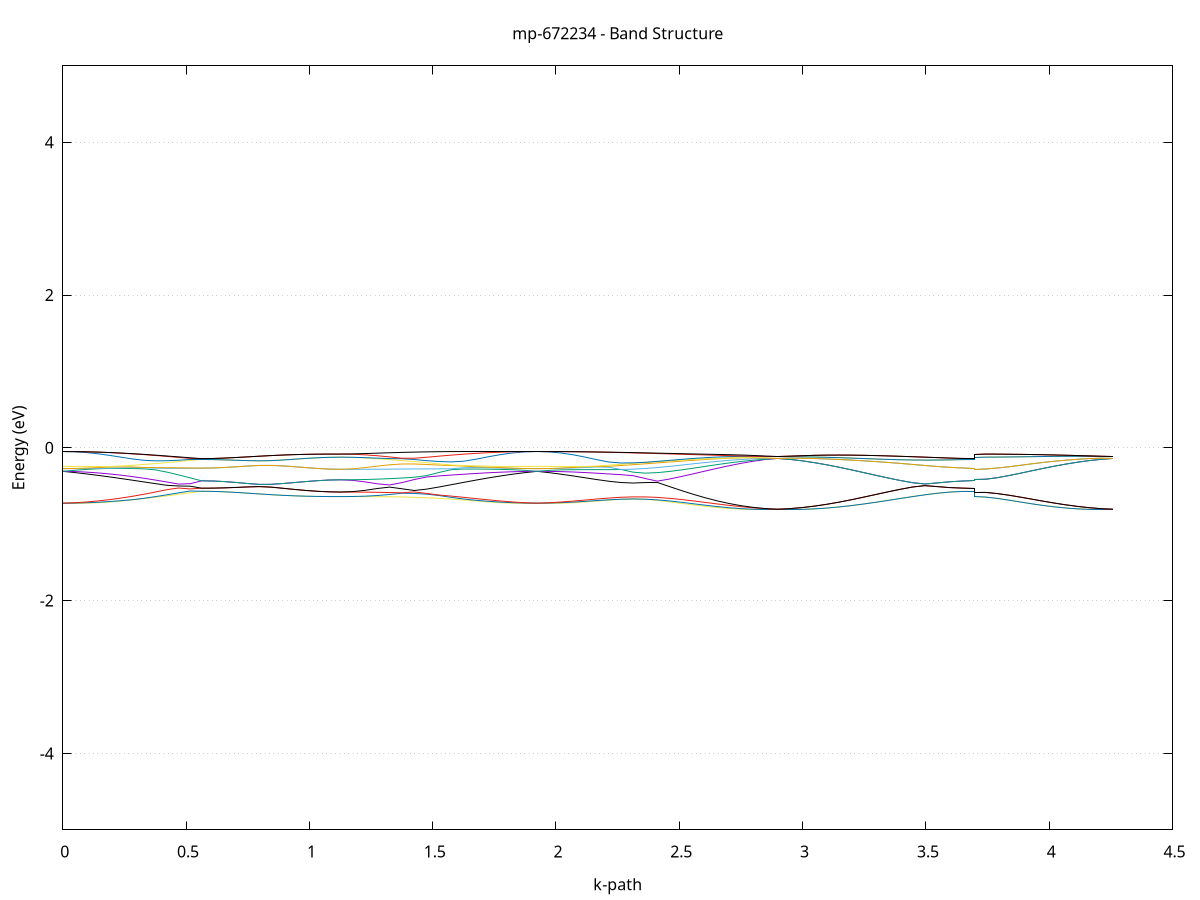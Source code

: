 set title 'mp-672234 - Band Structure'
set xlabel 'k-path'
set ylabel 'Energy (eV)'
set grid y
set yrange [-5:5]
set terminal png size 800,600
set output 'mp-672234_bands_gnuplot.png'
plot '-' using 1:2 with lines notitle, '-' using 1:2 with lines notitle, '-' using 1:2 with lines notitle, '-' using 1:2 with lines notitle, '-' using 1:2 with lines notitle, '-' using 1:2 with lines notitle, '-' using 1:2 with lines notitle, '-' using 1:2 with lines notitle, '-' using 1:2 with lines notitle, '-' using 1:2 with lines notitle, '-' using 1:2 with lines notitle, '-' using 1:2 with lines notitle, '-' using 1:2 with lines notitle, '-' using 1:2 with lines notitle, '-' using 1:2 with lines notitle, '-' using 1:2 with lines notitle, '-' using 1:2 with lines notitle, '-' using 1:2 with lines notitle, '-' using 1:2 with lines notitle, '-' using 1:2 with lines notitle, '-' using 1:2 with lines notitle, '-' using 1:2 with lines notitle, '-' using 1:2 with lines notitle, '-' using 1:2 with lines notitle, '-' using 1:2 with lines notitle, '-' using 1:2 with lines notitle, '-' using 1:2 with lines notitle, '-' using 1:2 with lines notitle
0.000000 -12.082900
0.046937 -12.082100
0.093874 -12.079800
0.140810 -12.075900
0.187747 -12.070600
0.234684 -12.064000
0.281621 -12.056100
0.328558 -12.047100
0.375495 -12.037000
0.422431 -12.026200
0.469368 -12.014800
0.516305 -12.002900
0.563242 -11.990800
0.563242 -11.990800
0.610179 -11.990400
0.657115 -11.989200
0.704052 -11.987300
0.750989 -11.984700
0.797926 -11.981500
0.844863 -11.977800
0.891800 -11.973800
0.938736 -11.969600
0.985673 -11.965600
1.032610 -11.962200
1.079547 -11.959800
1.126484 -11.959000
1.126484 -11.959000
1.176268 -11.961400
1.226052 -11.967900
1.275836 -11.976900
1.325620 -11.987400
1.375404 -11.998600
1.425188 -12.010200
1.474972 -12.021800
1.524756 -12.033000
1.574540 -12.043600
1.624324 -12.053300
1.674108 -12.061900
1.723892 -12.069200
1.773676 -12.075100
1.823460 -12.079400
1.873244 -12.082000
1.923028 -12.082900
1.923028 -12.082900
1.971806 -12.082100
2.020584 -12.079500
2.069362 -12.075400
2.118140 -12.069800
2.166919 -12.062700
2.215697 -12.054500
2.264475 -12.045200
2.313253 -12.035100
2.362031 -12.024400
2.410809 -12.013400
2.459588 -12.002300
2.508366 -11.991300
2.557144 -11.980900
2.605922 -11.971000
2.654700 -11.962100
2.703479 -11.954200
2.752257 -11.947400
2.801035 -11.941800
2.849813 -11.937200
2.898591 -11.933500
2.898591 -11.933500
2.948375 -11.936900
2.998159 -11.940500
3.047943 -11.944400
3.097727 -11.948500
3.147511 -11.952900
3.197295 -11.957500
3.247079 -11.962300
3.296863 -11.967200
3.346647 -11.971900
3.396431 -11.976400
3.446215 -11.980400
3.495999 -11.984000
3.545783 -11.986800
3.595567 -11.989000
3.645351 -11.990300
3.695135 -11.990800
3.695135 -11.959000
3.742072 -11.958700
3.789009 -11.958000
3.835946 -11.956900
3.882883 -11.955400
3.929819 -11.953500
3.976756 -11.951200
4.023693 -11.948700
4.070630 -11.945900
4.117567 -11.943000
4.164504 -11.939900
4.211440 -11.936700
4.258377 -11.933500
e
0.000000 -11.886200
0.046937 -11.889900
0.093874 -11.894500
0.140810 -11.900200
0.187747 -11.906900
0.234684 -11.914600
0.281621 -11.923400
0.328558 -11.933100
0.375495 -11.943600
0.422431 -11.954800
0.469368 -11.966500
0.516305 -11.978600
0.563242 -11.990800
0.563242 -11.990800
0.610179 -11.990400
0.657115 -11.989200
0.704052 -11.987300
0.750989 -11.984700
0.797926 -11.981500
0.844863 -11.977800
0.891800 -11.973800
0.938736 -11.969600
0.985673 -11.965600
1.032610 -11.962200
1.079547 -11.959800
1.126484 -11.959000
1.126484 -11.959000
1.176268 -11.958400
1.226052 -11.956800
1.275836 -11.954200
1.325620 -11.950700
1.375404 -11.946400
1.425188 -11.941300
1.474972 -11.935700
1.524756 -11.929700
1.574540 -11.923500
1.624324 -11.917200
1.674108 -11.911000
1.723892 -11.905000
1.773676 -11.899500
1.823460 -11.894400
1.873244 -11.890000
1.923028 -11.886200
1.923028 -11.886200
1.971806 -11.889900
2.020584 -11.894000
2.069362 -11.898600
2.118140 -11.903400
2.166919 -11.908300
2.215697 -11.913300
2.264475 -11.918200
2.313253 -11.922900
2.362031 -11.927300
2.410809 -11.931300
2.459588 -11.934700
2.508366 -11.937400
2.557144 -11.939600
2.605922 -11.941000
2.654700 -11.941600
2.703479 -11.941400
2.752257 -11.940600
2.801035 -11.938900
2.849813 -11.936500
2.898591 -11.933500
2.898591 -11.933500
2.948375 -11.936900
2.998159 -11.940500
3.047943 -11.944400
3.097727 -11.948500
3.147511 -11.952900
3.197295 -11.957500
3.247079 -11.962300
3.296863 -11.967200
3.346647 -11.971900
3.396431 -11.976400
3.446215 -11.980400
3.495999 -11.984000
3.545783 -11.986800
3.595567 -11.989000
3.645351 -11.990300
3.695135 -11.990800
3.695135 -11.959000
3.742072 -11.958700
3.789009 -11.958000
3.835946 -11.956900
3.882883 -11.955400
3.929819 -11.953500
3.976756 -11.951200
4.023693 -11.948700
4.070630 -11.945900
4.117567 -11.943000
4.164504 -11.939900
4.211440 -11.936700
4.258377 -11.933500
e
0.000000 -11.886200
0.046937 -11.886200
0.093874 -11.886000
0.140810 -11.885700
0.187747 -11.885200
0.234684 -11.884700
0.281621 -11.884000
0.328558 -11.883400
0.375495 -11.882600
0.422431 -11.881800
0.469368 -11.881100
0.516305 -11.880300
0.563242 -11.879600
0.563242 -11.879600
0.610179 -11.880000
0.657115 -11.881100
0.704052 -11.882900
0.750989 -11.885400
0.797926 -11.888500
0.844863 -11.892000
0.891800 -11.895800
0.938736 -11.899800
0.985673 -11.903700
1.032610 -11.907000
1.079547 -11.909400
1.126484 -11.910200
1.126484 -11.910200
1.176268 -11.909900
1.226052 -11.909100
1.275836 -11.907800
1.325620 -11.906100
1.375404 -11.904100
1.425188 -11.901800
1.474972 -11.899400
1.524756 -11.896900
1.574540 -11.894600
1.624324 -11.892400
1.674108 -11.890600
1.723892 -11.889000
1.773676 -11.887800
1.823460 -11.886900
1.873244 -11.886400
1.923028 -11.886200
1.923028 -11.886200
1.971806 -11.886500
2.020584 -11.887200
2.069362 -11.888400
2.118140 -11.889900
2.166919 -11.891900
2.215697 -11.894200
2.264475 -11.896900
2.313253 -11.899700
2.362031 -11.902700
2.410809 -11.905800
2.459588 -11.908900
2.508366 -11.911900
2.557144 -11.914900
2.605922 -11.917700
2.654700 -11.920400
2.703479 -11.922900
2.752257 -11.925400
2.801035 -11.927800
2.849813 -11.930500
2.898591 -11.933500
2.898591 -11.933500
2.948375 -11.930100
2.998159 -11.926600
3.047943 -11.923000
3.097727 -11.919100
3.147511 -11.915000
3.197295 -11.910700
3.247079 -11.906200
3.296863 -11.901800
3.346647 -11.897300
3.396431 -11.893200
3.446215 -11.889400
3.495999 -11.886000
3.545783 -11.883300
3.595567 -11.881300
3.645351 -11.880100
3.695135 -11.879600
3.695135 -11.910200
3.742072 -11.910400
3.789009 -11.911000
3.835946 -11.911900
3.882883 -11.913200
3.929819 -11.914800
3.976756 -11.916800
4.023693 -11.919000
4.070630 -11.921600
4.117567 -11.924300
4.164504 -11.927300
4.211440 -11.930300
4.258377 -11.933500
e
0.000000 -11.886200
0.046937 -11.883400
0.093874 -11.881200
0.140810 -11.879700
0.187747 -11.878700
0.234684 -11.878000
0.281621 -11.877700
0.328558 -11.877600
0.375495 -11.877700
0.422431 -11.878000
0.469368 -11.878400
0.516305 -11.879000
0.563242 -11.879600
0.563242 -11.879600
0.610179 -11.880000
0.657115 -11.881100
0.704052 -11.882900
0.750989 -11.885400
0.797926 -11.888500
0.844863 -11.892000
0.891800 -11.895800
0.938736 -11.899800
0.985673 -11.903700
1.032610 -11.907000
1.079547 -11.909400
1.126484 -11.910200
1.126484 -11.910200
1.176268 -11.908600
1.226052 -11.904700
1.275836 -11.899700
1.325620 -11.894800
1.375404 -11.890200
1.425188 -11.886300
1.474972 -11.883200
1.524756 -11.880700
1.574540 -11.879000
1.624324 -11.878000
1.674108 -11.877700
1.723892 -11.878100
1.773676 -11.879100
1.823460 -11.880700
1.873244 -11.883100
1.923028 -11.886200
1.923028 -11.886200
1.971806 -11.883200
2.020584 -11.880800
2.069362 -11.879100
2.118140 -11.878200
2.166919 -11.878100
2.215697 -11.878700
2.264475 -11.880200
2.313253 -11.882400
2.362031 -11.885200
2.410809 -11.888700
2.459588 -11.892700
2.508366 -11.897100
2.557144 -11.901800
2.605922 -11.906700
2.654700 -11.911700
2.703479 -11.916600
2.752257 -11.921400
2.801035 -11.925800
2.849813 -11.929900
2.898591 -11.933500
2.898591 -11.933500
2.948375 -11.930100
2.998159 -11.926600
3.047943 -11.923000
3.097727 -11.919100
3.147511 -11.915000
3.197295 -11.910700
3.247079 -11.906200
3.296863 -11.901800
3.346647 -11.897300
3.396431 -11.893200
3.446215 -11.889400
3.495999 -11.886000
3.545783 -11.883300
3.595567 -11.881300
3.645351 -11.880100
3.695135 -11.879600
3.695135 -11.910200
3.742072 -11.910400
3.789009 -11.911000
3.835946 -11.911900
3.882883 -11.913200
3.929819 -11.914800
3.976756 -11.916800
4.023693 -11.919000
4.070630 -11.921600
4.117567 -11.924300
4.164504 -11.927300
4.211440 -11.930300
4.258377 -11.933500
e
0.000000 -0.724600
0.046937 -0.726500
0.093874 -0.724600
0.140810 -0.718900
0.187747 -0.709500
0.234684 -0.696600
0.281621 -0.680300
0.328558 -0.663900
0.375495 -0.646800
0.422431 -0.628300
0.469368 -0.608600
0.516305 -0.588200
0.563242 -0.568400
0.563242 -0.568400
0.610179 -0.570300
0.657115 -0.575900
0.704052 -0.584000
0.750989 -0.593700
0.797926 -0.603800
0.844863 -0.613300
0.891800 -0.621700
0.938736 -0.628400
0.985673 -0.633200
1.032610 -0.636300
1.079547 -0.637800
1.126484 -0.638300
1.126484 -0.638300
1.176268 -0.638400
1.226052 -0.638800
1.275836 -0.639600
1.325620 -0.641000
1.375404 -0.643500
1.425188 -0.647500
1.474972 -0.653400
1.524756 -0.661200
1.574540 -0.671000
1.624324 -0.682400
1.674108 -0.695100
1.723892 -0.707700
1.773676 -0.717900
1.823460 -0.724300
1.873244 -0.726600
1.923028 -0.724600
1.923028 -0.724600
1.971806 -0.726600
2.020584 -0.724600
2.069362 -0.718500
2.118140 -0.709000
2.166919 -0.696900
2.215697 -0.684100
2.264475 -0.673600
2.313253 -0.669600
2.362031 -0.674100
2.410809 -0.687400
2.459588 -0.706000
2.508366 -0.726700
2.557144 -0.747100
2.605922 -0.765800
2.654700 -0.781700
2.703479 -0.794300
2.752257 -0.803000
2.801035 -0.807600
2.849813 -0.808100
2.898591 -0.804400
2.898591 -0.804400
2.948375 -0.807600
2.998159 -0.805800
3.047943 -0.799400
3.097727 -0.788700
3.147511 -0.774100
3.197295 -0.756300
3.247079 -0.735600
3.296863 -0.712700
3.346647 -0.688300
3.396431 -0.663200
3.446215 -0.638400
3.495999 -0.615000
3.545783 -0.594700
3.595567 -0.579400
3.645351 -0.570800
3.695135 -0.568400
3.695135 -0.638300
3.742072 -0.644800
3.789009 -0.661800
3.835946 -0.684500
3.882883 -0.709100
3.929819 -0.733100
3.976756 -0.755000
4.023693 -0.773800
4.070630 -0.788800
4.117567 -0.799600
4.164504 -0.805900
4.211440 -0.807500
4.258377 -0.804400
e
0.000000 -0.724600
0.046937 -0.723300
0.093874 -0.719300
0.140810 -0.712800
0.187747 -0.703900
0.234684 -0.692600
0.281621 -0.679200
0.328558 -0.660900
0.375495 -0.638900
0.422431 -0.614800
0.469368 -0.589300
0.516305 -0.565300
0.563242 -0.568400
0.563242 -0.568400
0.610179 -0.570300
0.657115 -0.575900
0.704052 -0.584000
0.750989 -0.593700
0.797926 -0.603800
0.844863 -0.613300
0.891800 -0.621700
0.938736 -0.628400
0.985673 -0.633200
1.032610 -0.636300
1.079547 -0.637800
1.126484 -0.638300
1.126484 -0.638300
1.176268 -0.637100
1.226052 -0.632800
1.275836 -0.624200
1.325620 -0.610900
1.375404 -0.593700
1.425188 -0.597200
1.474972 -0.606600
1.524756 -0.624100
1.574540 -0.648000
1.624324 -0.669200
1.674108 -0.686400
1.723892 -0.699700
1.773676 -0.710100
1.823460 -0.718000
1.873244 -0.722900
1.923028 -0.724600
1.923028 -0.724600
1.971806 -0.722900
2.020584 -0.718100
2.069362 -0.710400
2.118140 -0.700700
2.166919 -0.690100
2.215697 -0.680100
2.264475 -0.672600
2.313253 -0.669300
2.362031 -0.672300
2.410809 -0.681200
2.459588 -0.695200
2.508366 -0.712800
2.557144 -0.731900
2.605922 -0.751200
2.654700 -0.769100
2.703479 -0.784500
2.752257 -0.796500
2.801035 -0.804300
2.849813 -0.807100
2.898591 -0.804400
2.898591 -0.804400
2.948375 -0.807600
2.998159 -0.805800
3.047943 -0.799400
3.097727 -0.788700
3.147511 -0.774100
3.197295 -0.756300
3.247079 -0.735600
3.296863 -0.712700
3.346647 -0.688300
3.396431 -0.663200
3.446215 -0.638400
3.495999 -0.615000
3.545783 -0.594700
3.595567 -0.579400
3.645351 -0.570800
3.695135 -0.568400
3.695135 -0.638300
3.742072 -0.644800
3.789009 -0.661800
3.835946 -0.684500
3.882883 -0.709100
3.929819 -0.733100
3.976756 -0.755000
4.023693 -0.773800
4.070630 -0.788800
4.117567 -0.799600
4.164504 -0.805900
4.211440 -0.807500
4.258377 -0.804400
e
0.000000 -0.724600
0.046937 -0.718800
0.093874 -0.709300
0.140810 -0.696000
0.187747 -0.679100
0.234684 -0.658700
0.281621 -0.635000
0.328558 -0.608200
0.375495 -0.578600
0.422431 -0.547400
0.469368 -0.526000
0.516305 -0.538300
0.563242 -0.528600
0.563242 -0.528600
0.610179 -0.527400
0.657115 -0.523900
0.704052 -0.518400
0.750989 -0.511800
0.797926 -0.507600
0.844863 -0.514600
0.891800 -0.529200
0.938736 -0.544500
0.985673 -0.558200
1.032610 -0.569000
1.079547 -0.576100
1.126484 -0.578600
1.126484 -0.578600
1.176268 -0.578900
1.226052 -0.580000
1.275836 -0.582000
1.325620 -0.585200
1.375404 -0.589500
1.425188 -0.577000
1.474972 -0.596700
1.524756 -0.617200
1.574540 -0.631600
1.624324 -0.647400
1.674108 -0.664000
1.723892 -0.680500
1.773676 -0.695700
1.823460 -0.708700
1.873244 -0.718500
1.923028 -0.724600
1.923028 -0.724600
1.971806 -0.718700
2.020584 -0.709400
2.069362 -0.697400
2.118140 -0.683800
2.166919 -0.669800
2.215697 -0.657100
2.264475 -0.647300
2.313253 -0.642100
2.362031 -0.642600
2.410809 -0.649000
2.459588 -0.660700
2.508366 -0.676600
2.557144 -0.695100
2.605922 -0.714900
2.654700 -0.734900
2.703479 -0.753900
2.752257 -0.770900
2.801035 -0.785400
2.849813 -0.796700
2.898591 -0.804400
2.898591 -0.804400
2.948375 -0.795900
2.998159 -0.782100
3.047943 -0.763100
3.097727 -0.739300
3.147511 -0.711300
3.197295 -0.679800
3.247079 -0.645900
3.296863 -0.610800
3.346647 -0.575900
3.396431 -0.542600
3.446215 -0.512900
3.495999 -0.495000
3.545783 -0.507400
3.595567 -0.520300
3.645351 -0.526900
3.695135 -0.528600
3.695135 -0.578600
3.742072 -0.583800
3.789009 -0.598500
3.835946 -0.619900
3.882883 -0.645200
3.929819 -0.672100
3.976756 -0.699100
4.023693 -0.724600
4.070630 -0.747800
4.117567 -0.767900
4.164504 -0.784300
4.211440 -0.796600
4.258377 -0.804400
e
0.000000 -0.307900
0.046937 -0.323300
0.093874 -0.340600
0.140810 -0.359600
0.187747 -0.379900
0.234684 -0.401300
0.281621 -0.423500
0.328558 -0.446200
0.375495 -0.468900
0.422431 -0.490600
0.469368 -0.499500
0.516305 -0.502000
0.563242 -0.528600
0.563242 -0.528600
0.610179 -0.527400
0.657115 -0.523900
0.704052 -0.518400
0.750989 -0.511800
0.797926 -0.507600
0.844863 -0.514600
0.891800 -0.529200
0.938736 -0.544500
0.985673 -0.558200
1.032610 -0.569000
1.079547 -0.576100
1.126484 -0.578600
1.126484 -0.578600
1.176268 -0.572700
1.226052 -0.556400
1.275836 -0.532200
1.325620 -0.514200
1.375404 -0.536100
1.425188 -0.558400
1.474972 -0.541000
1.524756 -0.513100
1.574540 -0.483300
1.624324 -0.453000
1.674108 -0.423300
1.723892 -0.395000
1.773676 -0.369000
1.823460 -0.345500
1.873244 -0.325100
1.923028 -0.307900
1.923028 -0.307900
1.971806 -0.324900
2.020584 -0.345200
2.069362 -0.367900
2.118140 -0.392100
2.166919 -0.416200
2.215697 -0.438100
2.264475 -0.454400
2.313253 -0.461000
2.362031 -0.454700
2.410809 -0.452900
2.459588 -0.506600
2.508366 -0.559100
2.557144 -0.608800
2.605922 -0.654400
2.654700 -0.695000
2.703479 -0.729800
2.752257 -0.758300
2.801035 -0.780200
2.849813 -0.795500
2.898591 -0.804400
2.898591 -0.804400
2.948375 -0.795900
2.998159 -0.782100
3.047943 -0.763100
3.097727 -0.739300
3.147511 -0.711300
3.197295 -0.679800
3.247079 -0.645900
3.296863 -0.610800
3.346647 -0.575900
3.396431 -0.542600
3.446215 -0.512900
3.495999 -0.495000
3.545783 -0.507400
3.595567 -0.520300
3.645351 -0.526900
3.695135 -0.528600
3.695135 -0.578600
3.742072 -0.583800
3.789009 -0.598500
3.835946 -0.619900
3.882883 -0.645200
3.929819 -0.672100
3.976756 -0.699100
4.023693 -0.724600
4.070630 -0.747800
4.117567 -0.767900
4.164504 -0.784300
4.211440 -0.796600
4.258377 -0.804400
e
0.000000 -0.307900
0.046937 -0.310500
0.093874 -0.317500
0.140810 -0.327900
0.187747 -0.341300
0.234684 -0.357500
0.281621 -0.376500
0.328558 -0.398000
0.375495 -0.421800
0.422431 -0.447400
0.469368 -0.474400
0.516305 -0.469500
0.563242 -0.431900
0.563242 -0.431900
0.610179 -0.434600
0.657115 -0.442300
0.704052 -0.454000
0.750989 -0.467600
0.797926 -0.478700
0.844863 -0.477600
0.891800 -0.467400
0.938736 -0.454700
0.985673 -0.441700
1.032610 -0.430000
1.079547 -0.421600
1.126484 -0.418500
1.126484 -0.418500
1.176268 -0.426300
1.226052 -0.446100
1.275836 -0.471200
1.325620 -0.485900
1.375404 -0.455700
1.425188 -0.415400
1.474972 -0.382000
1.524756 -0.368100
1.574540 -0.356800
1.624324 -0.345900
1.674108 -0.335800
1.723892 -0.326800
1.773676 -0.319100
1.823460 -0.313200
1.873244 -0.309300
1.923028 -0.307900
1.923028 -0.307900
1.971806 -0.308700
2.020584 -0.311400
2.069362 -0.316300
2.118140 -0.323600
2.166919 -0.332600
2.215697 -0.342200
2.264475 -0.351500
2.313253 -0.365100
2.362031 -0.401700
2.410809 -0.436200
2.459588 -0.408800
2.508366 -0.375900
2.557144 -0.340100
2.605922 -0.303400
2.654700 -0.267400
2.703479 -0.233200
2.752257 -0.202000
2.801035 -0.174800
2.849813 -0.152900
2.898591 -0.139200
2.898591 -0.139200
2.948375 -0.151300
2.998159 -0.170200
3.047943 -0.194100
3.097727 -0.222300
3.147511 -0.253900
3.197295 -0.288100
3.247079 -0.323700
3.296863 -0.359700
3.346647 -0.394800
3.396431 -0.427700
3.446215 -0.456600
3.495999 -0.473400
3.545783 -0.459600
3.595567 -0.444600
3.645351 -0.435100
3.695135 -0.431900
3.695135 -0.418500
3.742072 -0.411000
3.789009 -0.391100
3.835946 -0.363600
3.882883 -0.332500
3.929819 -0.300300
3.976756 -0.268500
4.023693 -0.238600
4.070630 -0.211100
4.117567 -0.186800
4.164504 -0.166300
4.211440 -0.150100
4.258377 -0.139200
e
0.000000 -0.307900
0.046937 -0.294500
0.093874 -0.283300
0.140810 -0.274300
0.187747 -0.269500
0.234684 -0.269800
0.281621 -0.271100
0.328558 -0.274700
0.375495 -0.288800
0.422431 -0.318200
0.469368 -0.354300
0.516305 -0.392900
0.563242 -0.431900
0.563242 -0.431900
0.610179 -0.434600
0.657115 -0.442300
0.704052 -0.454000
0.750989 -0.467600
0.797926 -0.478700
0.844863 -0.477600
0.891800 -0.467400
0.938736 -0.454700
0.985673 -0.441700
1.032610 -0.430000
1.079547 -0.421600
1.126484 -0.418500
1.126484 -0.418500
1.176268 -0.417500
1.226052 -0.414600
1.275836 -0.409900
1.325620 -0.403400
1.375404 -0.395300
1.425188 -0.385100
1.474972 -0.364100
1.524756 -0.323300
1.574540 -0.286500
1.624324 -0.277200
1.674108 -0.277800
1.723892 -0.279400
1.773676 -0.282100
1.823460 -0.286500
1.873244 -0.294800
1.923028 -0.307900
1.923028 -0.307900
1.971806 -0.295300
2.020584 -0.288400
2.069362 -0.286000
2.118140 -0.285600
2.166919 -0.285800
2.215697 -0.285600
2.264475 -0.283800
2.313253 -0.318900
2.362031 -0.331500
2.410809 -0.324800
2.459588 -0.309500
2.508366 -0.289300
2.557144 -0.266300
2.605922 -0.242400
2.654700 -0.219000
2.703479 -0.197200
2.752257 -0.177900
2.801035 -0.161600
2.849813 -0.148700
2.898591 -0.139200
2.898591 -0.139200
2.948375 -0.151300
2.998159 -0.170200
3.047943 -0.194100
3.097727 -0.222300
3.147511 -0.253900
3.197295 -0.288100
3.247079 -0.323700
3.296863 -0.359700
3.346647 -0.394800
3.396431 -0.427700
3.446215 -0.456600
3.495999 -0.473400
3.545783 -0.459600
3.595567 -0.444600
3.645351 -0.435100
3.695135 -0.431900
3.695135 -0.418500
3.742072 -0.411000
3.789009 -0.391100
3.835946 -0.363600
3.882883 -0.332500
3.929819 -0.300300
3.976756 -0.268500
4.023693 -0.238600
4.070630 -0.211100
4.117567 -0.186800
4.164504 -0.166300
4.211440 -0.150100
4.258377 -0.139200
e
0.000000 -0.272500
0.046937 -0.272200
0.093874 -0.271300
0.140810 -0.270200
0.187747 -0.267500
0.234684 -0.262800
0.281621 -0.260000
0.328558 -0.258800
0.375495 -0.265900
0.422431 -0.268200
0.469368 -0.268300
0.516305 -0.267400
0.563242 -0.265800
0.563242 -0.265800
0.610179 -0.263500
0.657115 -0.257100
0.704052 -0.247900
0.750989 -0.238000
0.797926 -0.230900
0.844863 -0.230100
0.891800 -0.236400
0.938736 -0.246900
0.985673 -0.258800
1.032610 -0.269900
1.079547 -0.278100
1.126484 -0.281200
1.126484 -0.281200
1.176268 -0.281000
1.226052 -0.280500
1.275836 -0.279800
1.325620 -0.278900
1.375404 -0.277900
1.425188 -0.276900
1.474972 -0.276100
1.524756 -0.275500
1.574540 -0.274400
1.624324 -0.261600
1.674108 -0.256800
1.723892 -0.259700
1.773676 -0.265000
1.823460 -0.269100
1.873244 -0.271700
1.923028 -0.272500
1.923028 -0.272500
1.971806 -0.271400
2.020584 -0.268400
2.069362 -0.263700
2.118140 -0.257500
2.166919 -0.249900
2.215697 -0.254900
2.264475 -0.283400
2.313253 -0.279100
2.362031 -0.270700
2.410809 -0.258500
2.459588 -0.243400
2.508366 -0.226400
2.557144 -0.209000
2.605922 -0.192200
2.654700 -0.176900
2.703479 -0.163400
2.752257 -0.152100
2.801035 -0.143200
2.849813 -0.137600
2.898591 -0.139200
2.898591 -0.139200
2.948375 -0.135300
2.998159 -0.136500
3.047943 -0.140300
3.097727 -0.145800
3.147511 -0.152600
3.197295 -0.160700
3.247079 -0.169800
3.296863 -0.180100
3.346647 -0.191500
3.396431 -0.204000
3.446215 -0.217500
3.495999 -0.231200
3.545783 -0.244300
3.595567 -0.255400
3.645351 -0.263100
3.695135 -0.265800
3.695135 -0.281200
3.742072 -0.276800
3.789009 -0.264900
3.835946 -0.248000
3.882883 -0.228800
3.929819 -0.209200
3.976756 -0.190900
4.023693 -0.174500
4.070630 -0.160600
4.117567 -0.149200
4.164504 -0.140600
4.211440 -0.136100
4.258377 -0.139200
e
0.000000 -0.272500
0.046937 -0.270600
0.093874 -0.265700
0.140810 -0.259100
0.187747 -0.252100
0.234684 -0.248600
0.281621 -0.250200
0.328558 -0.257600
0.375495 -0.259000
0.422431 -0.260100
0.469368 -0.261900
0.516305 -0.263900
0.563242 -0.265800
0.563242 -0.265800
0.610179 -0.263500
0.657115 -0.257100
0.704052 -0.247900
0.750989 -0.238000
0.797926 -0.230900
0.844863 -0.230100
0.891800 -0.236400
0.938736 -0.246900
0.985673 -0.258800
1.032610 -0.269900
1.079547 -0.278100
1.126484 -0.281200
1.126484 -0.281200
1.176268 -0.274500
1.226052 -0.258500
1.275836 -0.239300
1.325620 -0.222000
1.375404 -0.211600
1.425188 -0.211400
1.474972 -0.218000
1.524756 -0.225800
1.574540 -0.231700
1.624324 -0.238700
1.674108 -0.248100
1.723892 -0.253500
1.773676 -0.258200
1.823460 -0.265100
1.873244 -0.270700
1.923028 -0.272500
1.923028 -0.272500
1.971806 -0.271000
2.020584 -0.265500
2.069362 -0.257100
2.118140 -0.247700
2.166919 -0.245700
2.215697 -0.241100
2.264475 -0.231200
2.313253 -0.220500
2.362031 -0.209100
2.410809 -0.197500
2.459588 -0.185700
2.508366 -0.174200
2.557144 -0.163200
2.605922 -0.152800
2.654700 -0.143400
2.703479 -0.135000
2.752257 -0.130400
2.801035 -0.130300
2.849813 -0.133200
2.898591 -0.139200
2.898591 -0.139200
2.948375 -0.135300
2.998159 -0.136500
3.047943 -0.140300
3.097727 -0.145800
3.147511 -0.152600
3.197295 -0.160700
3.247079 -0.169800
3.296863 -0.180100
3.346647 -0.191500
3.396431 -0.204000
3.446215 -0.217500
3.495999 -0.231200
3.545783 -0.244300
3.595567 -0.255400
3.645351 -0.263100
3.695135 -0.265800
3.695135 -0.281200
3.742072 -0.276800
3.789009 -0.264900
3.835946 -0.248000
3.882883 -0.228800
3.929819 -0.209200
3.976756 -0.190900
4.023693 -0.174500
4.070630 -0.160600
4.117567 -0.149200
4.164504 -0.140600
4.211440 -0.136100
4.258377 -0.139200
e
0.000000 -0.243000
0.046937 -0.243300
0.093874 -0.244000
0.140810 -0.244600
0.187747 -0.243900
0.234684 -0.238500
0.281621 -0.229100
0.328558 -0.218000
0.375495 -0.206000
0.422431 -0.193300
0.469368 -0.180000
0.516305 -0.166300
0.563242 -0.152500
0.563242 -0.152500
0.610179 -0.154100
0.657115 -0.157900
0.704052 -0.162800
0.750989 -0.167600
0.797926 -0.170200
0.844863 -0.167500
0.891800 -0.159500
0.938736 -0.149000
0.985673 -0.138700
1.032610 -0.130100
1.079547 -0.124300
1.126484 -0.122300
1.126484 -0.122300
1.176268 -0.125200
1.226052 -0.132700
1.275836 -0.142900
1.325620 -0.154500
1.375404 -0.166900
1.425188 -0.180200
1.474972 -0.194700
1.524756 -0.210000
1.574540 -0.224200
1.624324 -0.231800
1.674108 -0.235100
1.723892 -0.240400
1.773676 -0.243700
1.823460 -0.244000
1.873244 -0.243300
1.923028 -0.243000
1.923028 -0.243000
1.971806 -0.243300
2.020584 -0.244000
2.069362 -0.244500
2.118140 -0.244600
2.166919 -0.237600
2.215697 -0.226900
2.264475 -0.215400
2.313253 -0.203200
2.362031 -0.190400
2.410809 -0.180700
2.459588 -0.171100
2.508366 -0.161600
2.557144 -0.152500
2.605922 -0.144500
2.654700 -0.137900
2.703479 -0.133000
2.752257 -0.127900
2.801035 -0.122000
2.849813 -0.117400
2.898591 -0.113900
2.898591 -0.113900
2.948375 -0.115800
2.998159 -0.117700
3.047943 -0.120500
3.097727 -0.124300
3.147511 -0.128900
3.197295 -0.134400
3.247079 -0.140300
3.296863 -0.146300
3.346647 -0.151700
3.396431 -0.156200
3.446215 -0.159300
3.495999 -0.160500
3.545783 -0.159900
3.595567 -0.157700
3.645351 -0.154500
3.695135 -0.152500
3.695135 -0.122300
3.742072 -0.122000
3.789009 -0.121100
3.835946 -0.119800
3.882883 -0.117900
3.929819 -0.115800
3.976756 -0.113600
4.023693 -0.111800
4.070630 -0.110700
4.117567 -0.110900
4.164504 -0.112600
4.211440 -0.114700
4.258377 -0.113900
e
0.000000 -0.048400
0.046937 -0.051700
0.093874 -0.061500
0.140810 -0.077300
0.187747 -0.097900
0.234684 -0.121600
0.281621 -0.145100
0.328558 -0.163000
0.375495 -0.170500
0.422431 -0.168900
0.469368 -0.162100
0.516305 -0.152600
0.563242 -0.152500
0.563242 -0.152500
0.610179 -0.154100
0.657115 -0.157900
0.704052 -0.162800
0.750989 -0.167600
0.797926 -0.170200
0.844863 -0.167500
0.891800 -0.159500
0.938736 -0.149000
0.985673 -0.138700
1.032610 -0.130100
1.079547 -0.124300
1.126484 -0.122300
1.126484 -0.122300
1.176268 -0.123900
1.226052 -0.128600
1.275836 -0.135100
1.325620 -0.141200
1.375404 -0.142800
1.425188 -0.152900
1.474972 -0.167800
1.524756 -0.178900
1.574540 -0.184100
1.624324 -0.175600
1.674108 -0.149700
1.723892 -0.118100
1.773676 -0.089400
1.823460 -0.067100
1.873244 -0.053200
1.923028 -0.048400
1.923028 -0.048400
1.971806 -0.053300
2.020584 -0.067800
2.069362 -0.091000
2.118140 -0.121500
2.166919 -0.156100
2.215697 -0.186200
2.264475 -0.198400
2.313253 -0.196500
2.362031 -0.189600
2.410809 -0.177300
2.459588 -0.164000
2.508366 -0.151200
2.557144 -0.139300
2.605922 -0.128900
2.654700 -0.120600
2.703479 -0.114900
2.752257 -0.111700
2.801035 -0.110900
2.849813 -0.113600
2.898591 -0.113900
2.898591 -0.113900
2.948375 -0.115800
2.998159 -0.117700
3.047943 -0.120500
3.097727 -0.124300
3.147511 -0.128900
3.197295 -0.134400
3.247079 -0.140300
3.296863 -0.146300
3.346647 -0.151700
3.396431 -0.156200
3.446215 -0.159300
3.495999 -0.160500
3.545783 -0.159900
3.595567 -0.157700
3.645351 -0.154500
3.695135 -0.152500
3.695135 -0.122300
3.742072 -0.122000
3.789009 -0.121100
3.835946 -0.119800
3.882883 -0.117900
3.929819 -0.115800
3.976756 -0.113600
4.023693 -0.111800
4.070630 -0.110700
4.117567 -0.110900
4.164504 -0.112600
4.211440 -0.114700
4.258377 -0.113900
e
0.000000 -0.048400
0.046937 -0.049300
0.093874 -0.051900
0.140810 -0.056200
0.187747 -0.062200
0.234684 -0.069700
0.281621 -0.078600
0.328558 -0.088800
0.375495 -0.100100
0.422431 -0.112300
0.469368 -0.125300
0.516305 -0.138700
0.563242 -0.141700
0.563242 -0.141700
0.610179 -0.139400
0.657115 -0.133900
0.704052 -0.126500
0.750989 -0.118000
0.797926 -0.109500
0.844863 -0.101400
0.891800 -0.094500
0.938736 -0.089100
0.985673 -0.085300
1.032610 -0.083000
1.079547 -0.081900
1.126484 -0.081700
1.126484 -0.081700
1.176268 -0.084300
1.226052 -0.091900
1.275836 -0.103800
1.325620 -0.119000
1.375404 -0.136000
1.425188 -0.136200
1.474972 -0.123600
1.524756 -0.109300
1.574540 -0.095500
1.624324 -0.083200
1.674108 -0.072500
1.723892 -0.063800
1.773676 -0.057000
1.823460 -0.052200
1.873244 -0.049400
1.923028 -0.048400
1.923028 -0.048400
1.971806 -0.048700
2.020584 -0.049500
2.069362 -0.050900
2.118140 -0.052900
2.166919 -0.055500
2.215697 -0.058600
2.264475 -0.062100
2.313253 -0.066100
2.362031 -0.070400
2.410809 -0.074900
2.459588 -0.079500
2.508366 -0.084100
2.557144 -0.088800
2.605922 -0.093300
2.654700 -0.097800
2.703479 -0.102100
2.752257 -0.106300
2.801035 -0.110300
2.849813 -0.111700
2.898591 -0.113900
2.898591 -0.113900
2.948375 -0.109200
2.998159 -0.103100
3.047943 -0.098300
3.097727 -0.095500
3.147511 -0.094700
3.197295 -0.095700
3.247079 -0.098000
3.296863 -0.101600
3.346647 -0.106000
3.396431 -0.111000
3.446215 -0.116400
3.495999 -0.122200
3.545783 -0.128100
3.595567 -0.133900
3.645351 -0.139100
3.695135 -0.141700
3.695135 -0.081700
3.742072 -0.081900
3.789009 -0.082700
3.835946 -0.083900
3.882883 -0.085600
3.929819 -0.087800
3.976756 -0.090500
4.023693 -0.093700
4.070630 -0.097300
4.117567 -0.101300
4.164504 -0.105700
4.211440 -0.110200
4.258377 -0.113900
e
0.000000 -0.048400
0.046937 -0.049200
0.093874 -0.051700
0.140810 -0.055700
0.187747 -0.061200
0.234684 -0.068200
0.281621 -0.076300
0.328558 -0.085700
0.375495 -0.096000
0.422431 -0.107000
0.469368 -0.118400
0.516305 -0.130100
0.563242 -0.141700
0.563242 -0.141700
0.610179 -0.139400
0.657115 -0.133900
0.704052 -0.126500
0.750989 -0.118000
0.797926 -0.109500
0.844863 -0.101400
0.891800 -0.094500
0.938736 -0.089100
0.985673 -0.085300
1.032610 -0.083000
1.079547 -0.081900
1.126484 -0.081700
1.126484 -0.081700
1.176268 -0.079700
1.226052 -0.075100
1.275836 -0.069700
1.325620 -0.064500
1.375404 -0.059800
1.425188 -0.056000
1.474972 -0.052900
1.524756 -0.050700
1.574540 -0.049200
1.624324 -0.048300
1.674108 -0.047900
1.723892 -0.047800
1.773676 -0.048000
1.823460 -0.048200
1.873244 -0.048300
1.923028 -0.048400
1.923028 -0.048400
1.971806 -0.048700
2.020584 -0.049400
2.069362 -0.050600
2.118140 -0.052300
2.166919 -0.054300
2.215697 -0.056700
2.264475 -0.059500
2.313253 -0.062600
2.362031 -0.066000
2.410809 -0.069500
2.459588 -0.073000
2.508366 -0.076600
2.557144 -0.080000
2.605922 -0.083300
2.654700 -0.086400
2.703479 -0.089800
2.752257 -0.094100
2.801035 -0.100100
2.849813 -0.107900
2.898591 -0.113900
2.898591 -0.113900
2.948375 -0.109200
2.998159 -0.103100
3.047943 -0.098300
3.097727 -0.095500
3.147511 -0.094700
3.197295 -0.095700
3.247079 -0.098000
3.296863 -0.101600
3.346647 -0.106000
3.396431 -0.111000
3.446215 -0.116400
3.495999 -0.122200
3.545783 -0.128100
3.595567 -0.133900
3.645351 -0.139100
3.695135 -0.141700
3.695135 -0.081700
3.742072 -0.081900
3.789009 -0.082700
3.835946 -0.083900
3.882883 -0.085600
3.929819 -0.087800
3.976756 -0.090500
4.023693 -0.093700
4.070630 -0.097300
4.117567 -0.101300
4.164504 -0.105700
4.211440 -0.110200
4.258377 -0.113900
e
0.000000 6.963100
0.046937 6.974400
0.093874 7.008100
0.140810 7.063800
0.187747 7.140800
0.234684 7.237900
0.281621 7.354100
0.328558 7.487900
0.375495 7.637900
0.422431 7.802500
0.469368 7.980200
0.516305 8.169300
0.563242 8.368100
0.563242 8.368100
0.610179 8.376900
0.657115 8.403200
0.704052 8.446800
0.750989 8.507300
0.797926 8.584100
0.844863 8.676700
0.891800 8.784300
0.938736 8.905800
0.985673 9.040200
1.032610 9.185700
1.079547 9.337800
1.126484 9.448600
1.126484 9.448600
1.176268 9.254500
1.226052 9.008300
1.275836 8.766500
1.325620 8.533000
1.375404 8.309800
1.425188 8.098400
1.474972 7.900200
1.524756 7.716900
1.574540 7.549900
1.624324 7.400700
1.674108 7.271100
1.723892 7.162500
1.773676 7.076300
1.823460 7.013700
1.873244 6.975800
1.923028 6.963100
1.923028 6.963100
1.971806 6.975300
2.020584 7.011700
2.069362 7.071800
2.118140 7.154600
2.166919 7.259000
2.215697 7.383600
2.264475 7.526900
2.313253 7.687400
2.362031 7.863400
2.410809 8.053400
2.459588 8.255900
2.508366 8.469500
2.557144 8.692800
2.605922 8.924500
2.654700 9.163100
2.703479 9.406800
2.752257 9.652500
2.801035 9.893500
2.849813 10.110800
2.898591 10.252400
2.898591 10.252400
2.948375 10.137900
2.998159 9.976200
3.047943 9.796100
3.097727 9.613900
3.147511 9.436500
3.197295 9.267600
3.247079 9.109300
3.296863 8.963000
3.346647 8.830200
3.396431 8.712100
3.446215 8.609700
3.495999 8.524300
3.545783 8.456600
3.595567 8.407700
3.645351 8.378100
3.695135 8.368100
3.695135 9.448600
3.742072 9.454900
3.789009 9.473700
3.835946 9.504800
3.882883 9.548300
3.929819 9.603900
3.976756 9.671300
4.023693 9.750200
4.070630 9.840000
4.117567 9.939500
4.164504 10.046600
4.211440 10.155900
4.258377 10.252400
e
0.000000 10.703600
0.046937 10.610800
0.093874 10.473100
0.140810 10.299300
0.187747 10.102400
0.234684 9.891900
0.281621 9.673800
0.328558 9.451800
0.375495 9.229000
0.422431 9.007400
0.469368 8.788900
0.516305 8.575200
0.563242 8.368100
0.563242 8.368100
0.610179 8.376900
0.657115 8.403200
0.704052 8.446800
0.750989 8.507300
0.797926 8.584100
0.844863 8.676700
0.891800 8.784300
0.938736 8.905800
0.985673 9.040200
1.032610 9.185700
1.079547 9.337800
1.126484 9.448600
1.126484 9.448600
1.176268 9.455400
1.226052 9.475500
1.275836 9.508600
1.325620 9.554300
1.375404 9.611900
1.425188 9.680700
1.474972 9.759800
1.524756 9.848600
1.574540 9.946000
1.624324 10.051000
1.674108 10.162400
1.723892 10.278200
1.773676 10.395800
1.823460 10.510700
1.873244 10.616100
1.923028 10.703600
1.923028 10.703600
1.971806 10.622200
2.020584 10.533700
2.069362 10.445000
2.118140 10.360300
2.166919 10.281900
2.215697 10.211400
2.264475 10.149500
2.313253 10.096500
2.362031 10.052800
2.410809 10.018600
2.459588 9.993900
2.508366 9.979100
2.557144 9.974200
2.605922 9.979700
2.654700 9.996000
2.703479 10.023300
2.752257 10.062200
2.801035 10.113100
2.849813 10.176500
2.898591 10.252400
2.898591 10.252400
2.948375 10.137900
2.998159 9.976200
3.047943 9.796100
3.097727 9.613900
3.147511 9.436500
3.197295 9.267600
3.247079 9.109300
3.296863 8.963000
3.346647 8.830200
3.396431 8.712100
3.446215 8.609700
3.495999 8.524300
3.545783 8.456600
3.595567 8.407700
3.645351 8.378100
3.695135 8.368100
3.695135 9.448600
3.742072 9.454900
3.789009 9.473700
3.835946 9.504800
3.882883 9.548300
3.929819 9.603900
3.976756 9.671300
4.023693 9.750200
4.070630 9.840000
4.117567 9.939500
4.164504 10.046600
4.211440 10.155900
4.258377 10.252400
e
0.000000 10.703600
0.046937 10.711400
0.093874 10.734400
0.140810 10.771700
0.187747 10.821900
0.234684 10.882900
0.281621 10.951900
0.328558 11.025500
0.375495 11.099700
0.422431 11.169800
0.469368 11.230900
0.516305 11.277500
0.563242 11.304600
0.563242 11.304600
0.610179 11.284200
0.657115 11.222800
0.704052 11.121900
0.750989 10.987200
0.797926 10.826900
0.844863 10.649600
0.891800 10.462400
0.938736 10.270900
0.985673 10.079600
1.032610 9.892200
1.079547 9.714400
1.126484 9.595000
1.126484 9.595000
1.176268 9.603200
1.226052 9.627800
1.275836 9.668100
1.325620 9.723300
1.375404 9.792400
1.425188 9.873900
1.474972 9.966200
1.524756 10.067500
1.574540 10.175400
1.624324 10.287200
1.674108 10.398900
1.723892 10.504400
1.773676 10.595100
1.823460 10.660300
1.873244 10.694400
1.923028 10.703600
1.923028 10.703600
1.971806 10.690200
2.020584 10.653100
2.069362 10.599500
2.118140 10.537100
2.166919 10.471900
2.215697 10.408400
2.264475 10.349400
2.313253 10.296700
2.362031 10.251800
2.410809 10.215500
2.459588 10.188400
2.508366 10.171100
2.557144 10.163700
2.605922 10.166400
2.654700 10.179000
2.703479 10.201100
2.752257 10.230600
2.801035 10.262700
2.849813 10.283800
2.898591 10.252400
2.898591 10.252400
2.948375 10.313900
2.998159 10.357900
3.047943 10.406700
3.097727 10.463900
3.147511 10.527200
3.197295 10.593400
3.247079 10.661200
3.296863 10.731300
3.346647 10.805100
3.396431 10.883500
3.446215 10.966900
3.495999 11.053800
3.545783 11.141100
3.595567 11.221300
3.645351 11.281600
3.695135 11.304600
3.695135 9.595000
3.742072 9.602600
3.789009 9.625300
3.835946 9.662900
3.882883 9.715100
3.929819 9.781200
3.976756 9.860300
4.023693 9.951100
4.070630 10.051100
4.117567 10.155100
4.164504 10.249100
4.211440 10.294900
4.258377 10.252400
e
0.000000 10.703600
0.046937 10.761400
0.093874 10.806500
0.140810 10.854300
0.187747 10.910300
0.234684 10.974800
0.281621 11.045300
0.328558 11.117900
0.375495 11.186900
0.422431 11.245900
0.469368 11.288300
0.516305 11.308600
0.563242 11.304600
0.563242 11.304600
0.610179 11.284200
0.657115 11.222800
0.704052 11.121900
0.750989 10.987200
0.797926 10.826900
0.844863 10.649600
0.891800 10.462400
0.938736 10.270900
0.985673 10.079600
1.032610 9.892200
1.079547 9.714400
1.126484 9.595000
1.126484 9.595000
1.176268 9.793100
1.226052 10.050700
1.275836 10.308800
1.325620 10.559200
1.375404 10.790700
1.425188 10.985200
1.474972 11.115300
1.524756 11.161000
1.574540 11.136400
1.624324 11.075000
1.674108 11.002500
1.723892 10.932400
1.773676 10.871300
1.823460 10.819500
1.873244 10.768700
1.923028 10.703600
1.923028 10.703600
1.971806 10.767600
2.020584 10.802600
2.069362 10.802700
2.118140 10.772700
2.166919 10.723800
2.215697 10.666700
2.264475 10.608900
2.313253 10.555200
2.362031 10.508600
2.410809 10.471100
2.459588 10.443900
2.508366 10.428000
2.557144 10.424000
2.605922 10.432300
2.654700 10.452700
2.703479 10.483700
2.752257 10.506300
2.801035 10.437400
2.849813 10.340500
2.898591 10.252400
2.898591 10.252400
2.948375 10.313900
2.998159 10.357900
3.047943 10.406700
3.097727 10.463900
3.147511 10.527200
3.197295 10.593400
3.247079 10.661200
3.296863 10.731300
3.346647 10.805100
3.396431 10.883500
3.446215 10.966900
3.495999 11.053800
3.545783 11.141100
3.595567 11.221300
3.645351 11.281600
3.695135 11.304600
3.695135 9.595000
3.742072 9.602600
3.789009 9.625300
3.835946 9.662900
3.882883 9.715100
3.929819 9.781200
3.976756 9.860300
4.023693 9.951100
4.070630 10.051100
4.117567 10.155100
4.164504 10.249100
4.211440 10.294900
4.258377 10.252400
e
0.000000 11.901500
0.046937 11.848400
0.093874 11.829200
0.140810 11.829900
0.187747 11.842700
0.234684 11.864400
0.281621 11.893700
0.328558 11.930100
0.375495 11.973500
0.422431 12.024100
0.469368 12.082000
0.516305 12.147200
0.563242 12.219700
0.563242 12.219700
0.610179 12.211300
0.657115 12.200400
0.704052 12.203400
0.750989 12.225800
0.797926 12.265700
0.844863 12.318300
0.891800 12.378000
0.938736 12.440400
0.985673 12.501900
1.032610 12.557900
1.079547 12.600000
1.126484 12.616300
1.126484 12.616300
1.176268 12.578200
1.226052 12.492500
1.275836 12.394200
1.325620 12.297900
1.375404 12.208900
1.425188 12.128900
1.474972 12.058500
1.524756 11.998000
1.574540 11.946700
1.624324 11.903800
1.674108 11.869000
1.723892 11.842200
1.773676 11.824700
1.823460 11.821100
1.873244 11.842300
1.923028 11.901500
1.923028 11.901500
1.971806 11.842700
2.020584 11.831700
2.069362 11.873000
2.118140 11.957700
2.166919 12.061700
2.215697 12.139000
2.264475 12.126600
2.313253 12.021300
2.362031 11.868400
2.410809 11.696100
2.459588 11.517600
2.508366 11.339800
2.557144 11.167200
2.605922 11.002900
2.654700 10.849800
2.703479 10.711300
2.752257 10.607800
2.801035 10.623100
2.849813 10.694500
2.898591 10.785000
2.898591 10.785000
2.948375 10.723000
2.998159 10.716000
3.047943 10.739500
3.097727 10.785800
3.147511 10.855100
3.197295 10.948400
3.247079 11.065200
3.296863 11.202200
3.346647 11.355000
3.396431 11.518600
3.446215 11.686900
3.495999 11.852700
3.545783 12.005600
3.595567 12.130900
3.645351 12.205900
3.695135 12.219700
3.695135 12.616300
3.742072 12.539300
3.789009 12.361600
3.835946 12.147700
3.882883 11.925500
3.929819 11.705800
3.976756 11.493600
4.023693 11.292200
4.070630 11.104800
4.117567 10.936600
4.164504 10.801700
4.211440 10.737900
4.258377 10.785000
e
0.000000 11.901500
0.046937 11.904800
0.093874 11.914700
0.140810 11.931300
0.187747 11.954700
0.234684 11.984800
0.281621 12.021600
0.328558 12.064400
0.375495 12.112500
0.422431 12.164100
0.469368 12.217200
0.516305 12.269400
0.563242 12.219700
0.563242 12.219700
0.610179 12.211300
0.657115 12.200400
0.704052 12.203400
0.750989 12.225800
0.797926 12.265700
0.844863 12.318300
0.891800 12.378000
0.938736 12.440400
0.985673 12.501900
1.032610 12.557900
1.079547 12.600000
1.126484 12.616300
1.126484 12.616300
1.176268 12.620000
1.226052 12.631000
1.275836 12.649200
1.325620 12.542200
1.375404 12.377500
1.425188 12.263000
1.474972 12.222800
1.524756 12.273000
1.574540 12.395500
1.624324 12.544300
1.674108 12.398200
1.723892 12.228300
1.773676 12.085200
1.823460 11.980400
1.873244 11.920300
1.923028 11.901500
1.923028 11.901500
1.971806 11.923500
2.020584 11.985900
2.069362 12.079600
2.118140 12.192200
2.166919 12.305500
2.215697 12.385500
2.264475 12.384400
2.313253 12.297200
2.362031 12.159600
2.410809 11.998200
2.459588 11.826800
2.508366 11.653400
2.557144 11.483100
2.605922 11.320100
2.654700 11.167300
2.703479 11.028100
2.752257 10.906200
2.801035 10.808600
2.849813 10.752700
2.898591 10.785000
2.898591 10.785000
2.948375 10.723000
2.998159 10.716000
3.047943 10.739500
3.097727 10.785800
3.147511 10.855100
3.197295 10.948400
3.247079 11.065200
3.296863 11.202200
3.346647 11.355000
3.396431 11.518600
3.446215 11.686900
3.495999 11.852700
3.545783 12.005600
3.595567 12.130900
3.645351 12.205900
3.695135 12.219700
3.695135 12.616300
3.742072 12.539300
3.789009 12.361600
3.835946 12.147700
3.882883 11.925500
3.929819 11.705800
3.976756 11.493600
4.023693 11.292200
4.070630 11.104800
4.117567 10.936600
4.164504 10.801700
4.211440 10.737900
4.258377 10.785000
e
0.000000 11.901500
0.046937 12.004000
0.093874 12.158200
0.140810 12.353900
0.187747 12.579100
0.234684 12.808100
0.281621 12.757900
0.328558 12.667300
0.375495 12.579900
0.422431 12.480600
0.469368 12.387100
0.516305 12.301000
0.563242 12.323600
0.563242 12.323600
0.610179 12.338200
0.657115 12.371500
0.704052 12.414500
0.750989 12.467100
0.797926 12.532100
0.844863 12.613000
0.891800 12.712400
0.938736 12.830800
0.985673 12.966600
1.032610 13.112300
1.079547 13.158200
1.126484 13.138600
1.126484 13.138600
1.176268 13.135700
1.226052 12.961500
1.275836 12.740300
1.325620 12.674500
1.375404 12.706500
1.425188 12.745100
1.474972 12.789400
1.524756 12.837100
1.574540 12.773000
1.624324 12.590600
1.674108 12.618600
1.723892 12.459600
1.773676 12.291800
1.823460 12.135800
1.873244 12.002000
1.923028 11.901500
1.923028 11.901500
1.971806 11.996400
2.020584 12.116000
2.069362 12.251800
2.118140 12.396300
2.166919 12.539000
2.215697 12.654300
2.264475 12.686700
2.313253 12.614100
2.362031 12.481500
2.410809 12.321100
2.459588 12.147600
2.508366 11.969100
2.557144 11.790800
2.605922 11.616600
2.654700 11.449500
2.703479 11.291900
2.752257 11.145400
2.801035 11.011400
2.849813 10.891000
2.898591 10.785000
2.898591 10.785000
2.948375 10.925000
2.998159 11.124000
3.047943 11.355300
3.097727 11.605500
3.147511 11.868100
3.197295 12.139600
3.247079 12.416900
3.296863 12.695700
3.346647 12.966300
3.396431 13.148100
3.446215 12.998500
3.495999 12.785100
3.545783 12.593000
3.595567 12.439000
3.645351 12.344700
3.695135 12.323600
3.695135 13.138600
3.742072 12.988000
3.789009 12.756300
3.835946 12.520400
3.882883 12.288500
3.929819 12.062700
3.976756 11.844200
4.023693 11.634000
4.070630 11.433000
4.117567 11.242800
4.164504 11.066000
4.211440 10.908200
4.258377 10.785000
e
0.000000 13.225800
0.046937 13.178700
0.093874 13.117300
0.140810 13.041100
0.187747 12.954300
0.234684 12.880200
0.281621 12.790100
0.328558 12.683700
0.375495 12.582000
0.422431 12.505100
0.469368 12.437500
0.516305 12.378000
0.563242 12.323600
0.563242 12.323600
0.610179 12.338200
0.657115 12.371500
0.704052 12.414500
0.750989 12.467100
0.797926 12.532100
0.844863 12.613000
0.891800 12.712400
0.938736 12.830800
0.985673 12.966600
1.032610 13.112300
1.079547 13.158200
1.126484 13.138600
1.126484 13.138600
1.176268 13.179300
1.226052 13.149400
1.275836 13.156200
1.325620 13.166700
1.375404 13.179900
1.425188 13.194300
1.474972 13.124800
1.524756 12.962500
1.574540 12.893900
1.624324 12.817400
1.674108 12.744100
1.723892 12.877500
1.773676 13.000700
1.823460 13.098700
1.873244 13.172500
1.923028 13.225800
1.923028 13.225800
1.971806 13.173200
2.020584 13.102600
2.069362 13.015900
2.118140 12.918400
2.166919 12.824800
2.215697 12.773600
2.264475 12.824400
2.313253 12.980200
2.362031 13.197200
2.410809 13.449500
2.459588 13.313200
2.508366 13.010000
2.557144 12.690900
2.605922 12.373200
2.654700 12.061500
2.703479 11.758100
2.752257 11.465800
2.801035 11.190200
2.849813 10.947600
2.898591 10.785000
2.898591 10.785000
2.948375 10.925000
2.998159 11.124000
3.047943 11.355300
3.097727 11.605500
3.147511 11.868100
3.197295 12.139600
3.247079 12.416900
3.296863 12.695700
3.346647 12.966300
3.396431 13.148100
3.446215 12.998500
3.495999 12.785100
3.545783 12.593000
3.595567 12.439000
3.645351 12.344700
3.695135 12.323600
3.695135 13.138600
3.742072 12.988000
3.789009 12.756300
3.835946 12.520400
3.882883 12.288500
3.929819 12.062700
3.976756 11.844200
4.023693 11.634000
4.070630 11.433000
4.117567 11.242800
4.164504 11.066000
4.211440 10.908200
4.258377 10.785000
e
0.000000 13.225800
0.046937 13.209100
0.093874 13.161100
0.140810 13.088000
0.187747 12.997300
0.234684 12.896100
0.281621 13.102400
0.328558 13.383500
0.375495 13.677000
0.422431 13.887000
0.469368 14.024000
0.516305 14.173100
0.563242 14.327000
0.563242 14.327000
0.610179 14.303100
0.657115 14.228300
0.704052 14.116600
0.750989 13.984800
0.797926 13.844700
0.844863 13.704200
0.891800 13.568800
0.938736 13.442900
0.985673 13.331100
1.032610 13.243700
1.079547 13.294300
1.126484 13.415900
1.126484 13.415900
1.176268 13.224600
1.226052 13.313300
1.275836 13.401200
1.325620 13.395000
1.375404 13.364000
1.425188 13.264400
1.474972 13.214800
1.524756 13.119500
1.574540 12.984900
1.624324 12.962000
1.674108 13.019800
1.723892 13.079500
1.773676 13.135600
1.823460 13.182800
1.873244 13.214600
1.923028 13.225800
1.923028 13.225800
1.971806 13.217300
2.020584 13.191700
2.069362 13.149200
2.118140 13.093000
2.166919 13.034800
2.215697 13.005800
2.264475 13.053500
2.313253 13.183700
2.362031 13.355200
2.410809 13.478000
2.459588 13.726300
2.508366 14.022200
2.557144 14.334100
2.605922 14.658800
2.654700 14.992500
2.703479 15.328800
2.752257 15.646500
2.801035 15.934500
2.849813 16.175500
2.898591 16.266300
2.898591 16.266100
2.948375 16.164400
2.998159 15.905700
3.047943 15.576500
3.097727 15.223300
3.147511 14.867800
3.197295 14.521000
3.247079 14.188900
3.296863 13.876300
3.346647 13.592400
3.396431 13.415300
3.446215 13.583300
3.495999 13.822300
3.545783 14.037400
3.595567 14.202700
3.645351 14.300200
3.695135 14.327000
3.695135 13.415900
3.742072 13.572200
3.789009 13.820700
3.835946 14.084600
3.882883 14.355600
3.929819 14.631400
3.976756 14.910200
4.023693 15.190000
4.070630 15.467100
4.117567 15.735600
4.164504 15.985700
4.211440 16.181000
4.258377 16.268700
e
0.000000 13.225800
0.046937 13.264800
0.093874 13.304000
0.140810 13.349800
0.187747 13.406200
0.234684 13.475200
0.281621 13.557500
0.328558 13.653500
0.375495 13.763400
0.422431 13.971500
0.469368 14.226000
0.516305 14.350400
0.563242 14.327100
0.563242 14.327500
0.610179 14.303100
0.657115 14.229200
0.704052 14.116900
0.750989 13.984800
0.797926 13.844700
0.844863 13.704200
0.891800 13.568800
0.938736 13.442900
0.985673 13.331100
1.032610 13.243700
1.079547 13.294300
1.126484 13.415900
1.126484 13.415900
1.176268 13.416600
1.226052 13.418700
1.275836 13.438500
1.325620 13.427000
1.375404 13.367000
1.425188 13.314100
1.474972 13.232200
1.524756 13.232600
1.574540 13.250800
1.624324 13.267800
1.674108 13.281800
1.723892 13.290700
1.773676 13.292100
1.823460 13.283300
1.873244 13.262000
1.923028 13.225800
1.923028 13.225800
1.971806 13.259600
2.020584 13.273100
2.069362 13.265000
2.118140 13.235800
2.166919 13.192000
2.215697 13.158300
2.264475 13.192800
2.313253 13.322200
2.362031 13.507400
2.410809 13.722000
2.459588 13.957000
2.508366 14.198700
2.557144 14.476100
2.605922 14.756800
2.654700 15.048700
2.703479 15.349300
2.752257 15.656100
2.801035 15.964200
2.849813 16.193200
2.898591 16.268400
2.898591 16.267000
2.948375 16.173600
2.998159 15.909000
3.047943 15.576800
3.097727 15.223400
3.147511 14.867900
3.197295 14.521000
3.247079 14.188900
3.296863 13.876300
3.346647 13.592400
3.396431 13.415300
3.446215 13.583300
3.495999 13.822300
3.545783 14.037400
3.595567 14.202900
3.645351 14.300300
3.695135 14.327300
3.695135 13.415900
3.742072 13.572200
3.789009 13.820700
3.835946 14.084800
3.882883 14.355700
3.929819 14.631400
3.976756 14.910200
4.023693 15.190100
4.070630 15.467300
4.117567 15.737600
4.164504 15.994300
4.211440 16.184300
4.258377 16.267700
e
0.000000 15.879400
0.046937 15.835800
0.093874 15.777500
0.140810 15.634900
0.187747 15.488400
0.234684 15.330300
0.281621 15.205000
0.328558 14.994900
0.375495 14.823400
0.422431 14.670500
0.469368 14.532400
0.516305 14.434900
0.563242 14.400500
0.563242 14.400500
0.610179 14.424000
0.657115 14.497700
0.704052 14.597300
0.750989 14.663000
0.797926 14.631100
0.844863 14.522500
0.891800 14.375600
0.938736 14.208500
0.985673 14.030200
1.032610 13.847200
1.079547 13.666300
1.126484 13.533700
1.126484 13.533700
1.176268 13.532500
1.226052 13.531300
1.275836 13.570500
1.325620 13.734000
1.375404 13.947000
1.425188 14.180700
1.474972 14.427600
1.524756 14.681500
1.574540 14.933600
1.624324 15.170600
1.674108 15.372600
1.723892 15.564200
1.773676 15.669900
1.823460 15.790000
1.873244 15.844300
1.923028 15.874700
1.923028 15.871700
1.971806 15.855500
2.020584 15.803800
2.069362 15.755200
2.118140 15.593000
2.166919 15.373600
2.215697 15.093000
2.264475 14.777300
2.313253 14.448000
2.362031 14.126200
2.410809 13.886200
2.459588 13.960800
2.508366 14.208900
2.557144 14.476100
2.605922 14.774300
2.654700 15.086900
2.703479 15.410900
2.752257 15.726900
2.801035 16.020900
2.849813 16.252100
2.898591 16.289700
2.898591 16.286700
2.948375 16.252700
2.998159 16.154100
3.047943 16.017300
3.097727 15.876800
3.147511 15.731400
3.197295 15.586000
3.247079 15.446800
3.296863 15.313300
3.346647 15.187000
3.396431 15.064100
3.446215 14.935100
3.495999 14.795300
3.545783 14.648900
3.595567 14.517600
3.645351 14.428100
3.695135 14.400500
3.695135 13.533700
3.742072 13.620400
3.789009 13.826800
3.835946 14.087900
3.882883 14.375100
3.929819 14.676100
3.976756 14.983500
4.023693 15.290900
4.070630 15.589200
4.117567 15.864700
4.164504 16.092800
4.211440 16.233800
4.258377 16.275600
e
0.000000 15.921900
0.046937 15.912500
0.093874 15.828900
0.140810 15.750100
0.187747 15.595100
0.234684 15.420800
0.281621 15.266800
0.328558 15.028700
0.375495 14.859100
0.422431 14.739900
0.469368 14.704700
0.516305 14.525900
0.563242 14.400800
0.563242 14.401000
0.610179 14.424500
0.657115 14.503900
0.704052 14.601100
0.750989 14.666600
0.797926 14.631500
0.844863 14.522500
0.891800 14.375600
0.938736 14.208500
0.985673 14.030200
1.032610 13.847200
1.079547 13.666300
1.126484 13.533700
1.126484 13.533700
1.176268 13.753900
1.226052 14.035000
1.275836 14.326400
1.325620 14.621800
1.375404 14.914500
1.425188 15.192800
1.474972 15.468400
1.524756 15.422400
1.574540 15.484000
1.624324 15.583800
1.674108 15.696600
1.723892 15.796300
1.773676 15.827500
1.823460 15.892300
1.873244 15.892100
1.923028 15.894500
1.923028 15.892100
1.971806 15.889800
2.020584 15.859900
2.069362 15.798900
2.118140 15.821000
2.166919 15.793800
2.215697 15.960200
2.264475 15.854700
2.313253 15.887400
2.362031 15.925800
2.410809 15.957400
2.459588 15.979900
2.508366 16.033800
2.557144 16.038800
2.605922 16.075100
2.654700 16.095400
2.703479 16.162600
2.752257 16.169800
2.801035 16.198600
2.849813 16.278200
2.898591 16.311400
2.898591 16.385100
2.948375 16.276200
2.998159 16.163700
3.047943 16.037600
3.097727 15.880400
3.147511 15.744500
3.197295 15.587600
3.247079 15.448000
3.296863 15.320900
3.346647 15.189000
3.396431 15.069400
3.446215 14.937400
3.495999 14.795800
3.545783 14.649600
3.595567 14.518100
3.645351 14.428200
3.695135 14.401400
3.695135 13.533700
3.742072 13.620400
3.789009 13.826800
3.835946 14.087800
3.882883 14.375100
3.929819 14.676100
3.976756 14.983500
4.023693 15.291800
4.070630 15.589800
4.117567 15.871200
4.164504 16.093900
4.211440 16.254200
4.258377 16.283600
e
